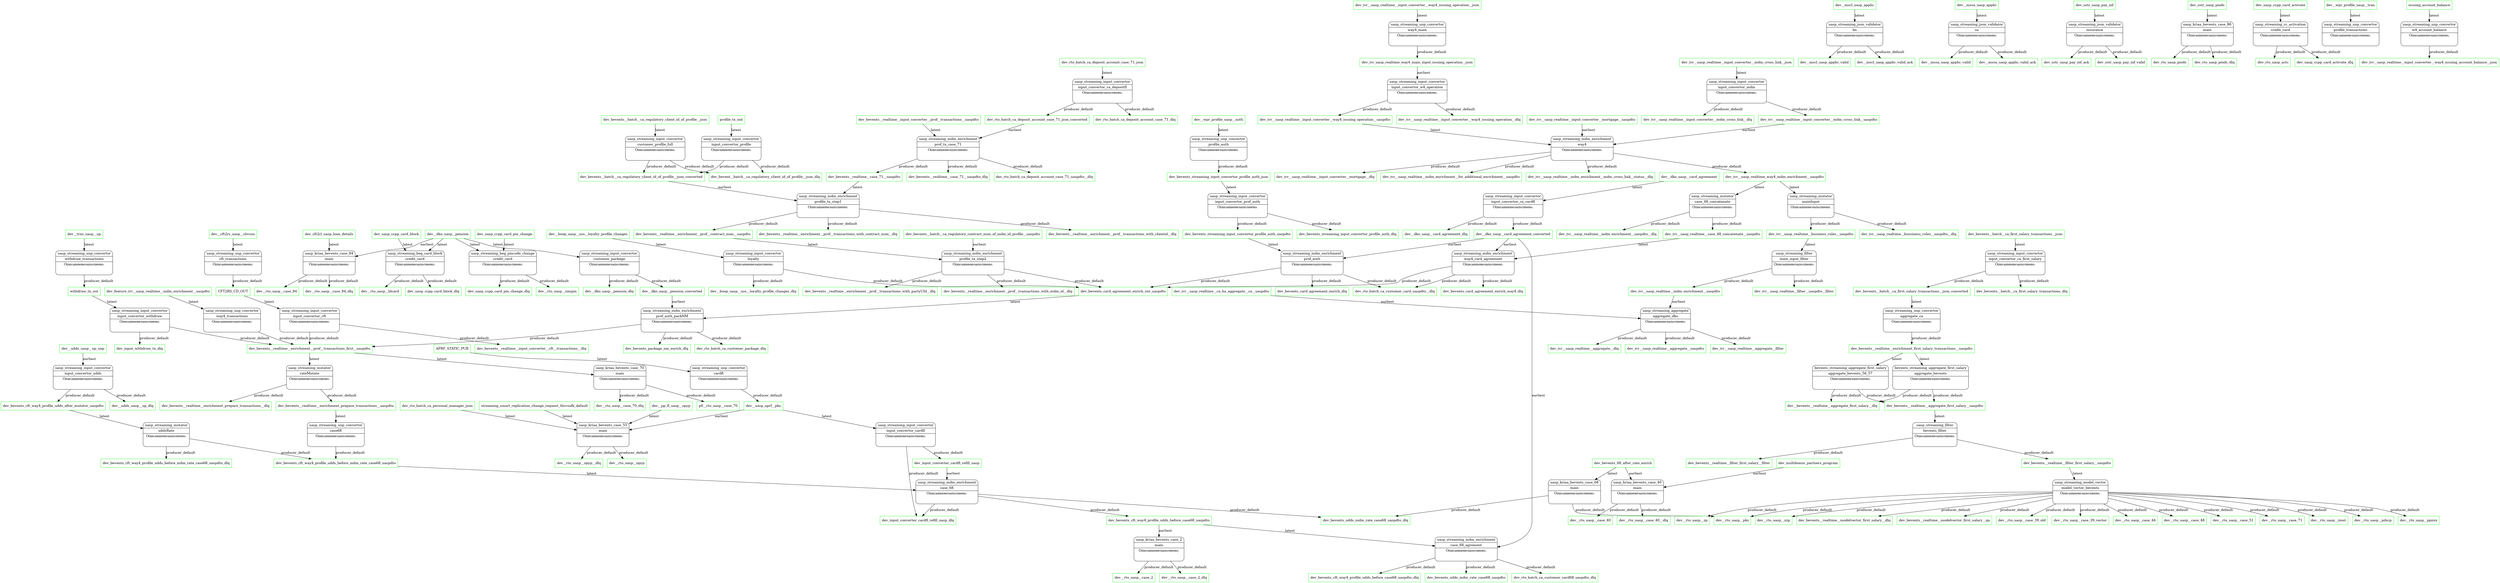 @startuml
digraph dfd{
	node[shape=record]

APRF_STATIC_PUB [label="APRF_STATIC_PUB" shape=box color=Green];
uasp_streaming_unp_convertor_cardfl [label="{<f0> uasp_streaming_unp_convertor |<f1> cardfl|<f2> Описание не заполнено.\n\n\n}" shape=Mrecord];
bevents_streaming_aggregate_first_salary_aggregate_bevents [label="{<f0> bevents_streaming_aggregate_first_salary |<f1> aggregate_bevents|<f2> Описание не заполнено.\n\n\n}" shape=Mrecord];
dev__bevents__realtime__aggregate_first_salary__dlq [label="dev__bevents__realtime__aggregate_first_salary__dlq" shape=box color=Green];
dev_bevents__realtime__aggregate_first_salary__uaspdto [label="dev_bevents__realtime__aggregate_first_salary__uaspdto" shape=box color=Green];
bevents_streaming_aggregate_first_salary_aggregate_bevents_56_57 [label="{<f0> bevents_streaming_aggregate_first_salary |<f1> aggregate_bevents_56_57|<f2> Описание не заполнено.\n\n\n}" shape=Mrecord];
CFT2RS_CD_OUT [label="CFT2RS_CD_OUT" shape=box color=Green];
uasp_streaming_input_convertor_input_convertor_cft [label="{<f0> uasp_streaming_input_convertor |<f1> input_convertor_cft|<f2> Описание не заполнено.\n\n\n}" shape=Mrecord];
dev_bevents_68_after_rate_enrich [label="dev_bevents_68_after_rate_enrich" shape=box color=Green];
uasp_kriaa_bevents_case_40_main [label="{<f0> uasp_kriaa_bevents_case_40 |<f1> main|<f2> Описание не заполнено.\n\n\n}" shape=Mrecord];
dev_bevents_68_after_rate_enrich [label="dev_bevents_68_after_rate_enrich" shape=box color=Green];
uasp_kriaa_bevents_case_68_main [label="{<f0> uasp_kriaa_bevents_case_68 |<f1> main|<f2> Описание не заполнено.\n\n\n}" shape=Mrecord];
dev_bevents__batch__ca_first_salary_transactions__json [label="dev_bevents__batch__ca_first_salary_transactions__json" shape=box color=Green];
uasp_streaming_input_convertor_input_convertor_ca_first_salary [label="{<f0> uasp_streaming_input_convertor |<f1> input_convertor_ca_first_salary|<f2> Описание не заполнено.\n\n\n}" shape=Mrecord];
dev_bevents__batch__ca_first_salary_transactions__json_converted [label="dev_bevents__batch__ca_first_salary_transactions__json_converted" shape=box color=Green];
uasp_streaming_unp_convertor_aggregate_ca [label="{<f0> uasp_streaming_unp_convertor |<f1> aggregate_ca|<f2> Описание не заполнено.\n\n\n}" shape=Mrecord];
dev_bevents__batch__ca_regulatory_client_id_of_profile__json [label="dev_bevents__batch__ca_regulatory_client_id_of_profile__json" shape=box color=Green];
uasp_streaming_input_convertor_customer_profile_full [label="{<f0> uasp_streaming_input_convertor |<f1> customer_profile_full|<f2> Описание не заполнено.\n\n\n}" shape=Mrecord];
dev_bevents__batch__ca_regulatory_client_id_of_profile__json_converted [label="dev_bevents__batch__ca_regulatory_client_id_of_profile__json_converted" shape=box color=Green];
uasp_streaming_mdm_enrichment_profile_tx_step1 [label="{<f0> uasp_streaming_mdm_enrichment |<f1> profile_tx_step1|<f2> Описание не заполнено.\n\n\n}" shape=Mrecord];
dev_bevents__batch__ca_regulatory_contract_num_of_mdm_id_profile__uaspdto [label="dev_bevents__batch__ca_regulatory_contract_num_of_mdm_id_profile__uaspdto" shape=box color=Green];
uasp_streaming_mdm_enrichment_profile_tx_step2 [label="{<f0> uasp_streaming_mdm_enrichment |<f1> profile_tx_step2|<f2> Описание не заполнено.\n\n\n}" shape=Mrecord];
dev_bevents_card_agreement_enrich_out_uaspdto [label="dev_bevents_card_agreement_enrich_out_uaspdto" shape=box color=Green];
uasp_streaming_mdm_enrichment_prof_auth_packNM [label="{<f0> uasp_streaming_mdm_enrichment |<f1> prof_auth_packNM|<f2> Описание не заполнено.\n\n\n}" shape=Mrecord];
dev_bevents_cft_way4_profile_udds_after_mutator_uaspdto [label="dev_bevents_cft_way4_profile_udds_after_mutator_uaspdto" shape=box color=Green];
uasp_streaming_mutator_uddsRate [label="{<f0> uasp_streaming_mutator |<f1> uddsRate|<f2> Описание не заполнено.\n\n\n}" shape=Mrecord];
dev_bevents_cft_way4_profile_udds_before_case68_uaspdto [label="dev_bevents_cft_way4_profile_udds_before_case68_uaspdto" shape=box color=Green];
uasp_kriaa_bevents_case_2_main [label="{<f0> uasp_kriaa_bevents_case_2 |<f1> main|<f2> Описание не заполнено.\n\n\n}" shape=Mrecord];
dev_bevents_cft_way4_profile_udds_before_case68_uaspdto [label="dev_bevents_cft_way4_profile_udds_before_case68_uaspdto" shape=box color=Green];
uasp_streaming_mdm_enrichment_case_68_agrement [label="{<f0> uasp_streaming_mdm_enrichment |<f1> case_68_agrement|<f2> Описание не заполнено.\n\n\n}" shape=Mrecord];
dev_bevents_cft_way4_profile_udds_before_mdm_rate_case68_uaspdto [label="dev_bevents_cft_way4_profile_udds_before_mdm_rate_case68_uaspdto" shape=box color=Green];
uasp_streaming_mdm_enrichment_case_68 [label="{<f0> uasp_streaming_mdm_enrichment |<f1> case_68|<f2> Описание не заполнено.\n\n\n}" shape=Mrecord];
dev_bevents__realtime__aggregate_first_salary__uaspdto [label="dev_bevents__realtime__aggregate_first_salary__uaspdto" shape=box color=Green];
uasp_streaming_filter_bevents_filter [label="{<f0> uasp_streaming_filter |<f1> bevents_filter|<f2> Описание не заполнено.\n\n\n}" shape=Mrecord];
dev_bevents__realtime__case_71__uaspdto [label="dev_bevents__realtime__case_71__uaspdto" shape=box color=Green];
dev_bevents__realtime__enrichment_first_salary_transactions__uaspdto [label="dev_bevents__realtime__enrichment_first_salary_transactions__uaspdto" shape=box color=Green];
dev_bevents__realtime__enrichment_prepare_transactions__uaspdto [label="dev_bevents__realtime__enrichment_prepare_transactions__uaspdto" shape=box color=Green];
uasp_streaming_unp_convertor_case68 [label="{<f0> uasp_streaming_unp_convertor |<f1> case68|<f2> Описание не заполнено.\n\n\n}" shape=Mrecord];
dev_bevents__realtime__enrichment__prof__contract_num__uaspdto [label="dev_bevents__realtime__enrichment__prof__contract_num__uaspdto" shape=box color=Green];
dev_bevents__realtime__enrichment__prof__transactions_first__uaspdto [label="dev_bevents__realtime__enrichment__prof__transactions_first__uaspdto" shape=box color=Green];
uasp_kriaa_bevents_case_70_main [label="{<f0> uasp_kriaa_bevents_case_70 |<f1> main|<f2> Описание не заполнено.\n\n\n}" shape=Mrecord];
uasp_streaming_mutator_rateMutate [label="{<f0> uasp_streaming_mutator |<f1> rateMutate|<f2> Описание не заполнено.\n\n\n}" shape=Mrecord];
dev_bevents__realtime__filter_first_salary__uaspdto [label="dev_bevents__realtime__filter_first_salary__uaspdto" shape=box color=Green];
uasp_streaming_model_vector_model_vector_bevents [label="{<f0> uasp_streaming_model_vector |<f1> model_vector_bevents|<f2> Описание не заполнено.\n\n\n}" shape=Mrecord];
dev_bevents__realtime__input_converter__prof__transactions__uaspdto [label="dev_bevents__realtime__input_converter__prof__transactions__uaspdto" shape=box color=Green];
uasp_streaming_mdm_enrichment_prof_tx_case_71 [label="{<f0> uasp_streaming_mdm_enrichment |<f1> prof_tx_case_71|<f2> Описание не заполнено.\n\n\n}" shape=Mrecord];
dev_bevents_streaming_input_convertor_profile_auth_json [label="dev_bevents_streaming_input_convertor_profile_auth_json" shape=box color=Green];
uasp_streaming_input_convertor_input_convertor_prof_auth [label="{<f0> uasp_streaming_input_convertor |<f1> input_convertor_prof_auth|<f2> Описание не заполнено.\n\n\n}" shape=Mrecord];
dev_bevents_streaming_input_convertor_profile_auth_uaspdto [label="dev_bevents_streaming_input_convertor_profile_auth_uaspdto" shape=box color=Green];
uasp_streaming_mdm_enrichment_prof_auth [label="{<f0> uasp_streaming_mdm_enrichment |<f1> prof_auth|<f2> Описание не заполнено.\n\n\n}" shape=Mrecord];
dev__boop_uasp__uss__loyalty_profile_changes [label="dev__boop_uasp__uss__loyalty_profile_changes" shape=box color=Green];
uasp_streaming_input_convertor_loyalty [label="{<f0> uasp_streaming_input_convertor |<f1> loyalty|<f2> Описание не заполнено.\n\n\n}" shape=Mrecord];
dev_cft2rl_uasp_loan_details [label="dev_cft2rl_uasp_loan_details" shape=box color=Green];
uasp_kriaa_bevents_case_84_main [label="{<f0> uasp_kriaa_bevents_case_84 |<f1> main|<f2> Описание не заполнено.\n\n\n}" shape=Mrecord];
dev__cft2rs_uasp__chvsns [label="dev__cft2rs_uasp__chvsns" shape=box color=Green];
uasp_streaming_unp_convertor_cft_transactions [label="{<f0> uasp_streaming_unp_convertor |<f1> cft_transactions|<f2> Описание не заполнено.\n\n\n}" shape=Mrecord];
dev__dko_uasp__card_agreement [label="dev__dko_uasp__card_agreement" shape=box color=Green];
uasp_streaming_input_convertor_input_convertor_ca_cardfl [label="{<f0> uasp_streaming_input_convertor |<f1> input_convertor_ca_cardfl|<f2> Описание не заполнено.\n\n\n}" shape=Mrecord];
dev__dko_uasp__card_agreement_converted [label="dev__dko_uasp__card_agreement_converted" shape=box color=Green];
uasp_streaming_mdm_enrichment_way4_card_agreement [label="{<f0> uasp_streaming_mdm_enrichment |<f1> way4_card_agreement|<f2> Описание не заполнено.\n\n\n}" shape=Mrecord];
dev__dko_uasp__pension [label="dev__dko_uasp__pension" shape=box color=Green];
dev__dko_uasp__pension [label="dev__dko_uasp__pension" shape=box color=Green];
uasp_streaming_beg_card_block_credit_card [label="{<f0> uasp_streaming_beg_card_block |<f1> credit_card|<f2> Описание не заполнено.\n\n\n}" shape=Mrecord];
uasp_streaming_beg_pincode_change_credit_card [label="{<f0> uasp_streaming_beg_pincode_change |<f1> credit_card|<f2> Описание не заполнено.\n\n\n}" shape=Mrecord];
uasp_streaming_input_convertor_customer_package [label="{<f0> uasp_streaming_input_convertor |<f1> customer_package|<f2> Описание не заполнено.\n\n\n}" shape=Mrecord];
dev__dko_uasp__pension_converted [label="dev__dko_uasp__pension_converted" shape=box color=Green];
dev_feature_ivr__uasp_realtime__mdm_enrichment__uaspdto [label="dev_feature_ivr__uasp_realtime__mdm_enrichment__uaspdto" shape=box color=Green];
uasp_streaming_unp_convertor_way4_transactions [label="{<f0> uasp_streaming_unp_convertor |<f1> way4_transactions|<f2> Описание не заполнено.\n\n\n}" shape=Mrecord];
dev_input_converter_cardfl_refill_uasp [label="dev_input_converter_cardfl_refill_uasp" shape=box color=Green];
dev_ivr__uasp_realtime__business_rules__uaspdto [label="dev_ivr__uasp_realtime__business_rules__uaspdto" shape=box color=Green];
uasp_streaming_filter_main_input_filter [label="{<f0> uasp_streaming_filter |<f1> main_input_filter|<f2> Описание не заполнено.\n\n\n}" shape=Mrecord];
dev_ivr__uasp_realtime__ca_ha_aggregate__ca__uaspdto [label="dev_ivr__uasp_realtime__ca_ha_aggregate__ca__uaspdto" shape=box color=Green];
uasp_streaming_aggregate_aggregate_dko [label="{<f0> uasp_streaming_aggregate |<f1> aggregate_dko|<f2> Описание не заполнено.\n\n\n}" shape=Mrecord];
dev_ivr__uasp_realtime__case_48_concatenate__uaspdto [label="dev_ivr__uasp_realtime__case_48_concatenate__uaspdto" shape=box color=Green];
dev_ivr__uasp_realtime__input_converter__mdm_cross_link__json [label="dev_ivr__uasp_realtime__input_converter__mdm_cross_link__json" shape=box color=Green];
uasp_streaming_input_convertor_input_convertor_mdm [label="{<f0> uasp_streaming_input_convertor |<f1> input_convertor_mdm|<f2> Описание не заполнено.\n\n\n}" shape=Mrecord];
dev_ivr__uasp_realtime__input_converter__mdm_cross_link__uaspdto [label="dev_ivr__uasp_realtime__input_converter__mdm_cross_link__uaspdto" shape=box color=Green];
uasp_streaming_mdm_enrichment_way4 [label="{<f0> uasp_streaming_mdm_enrichment |<f1> way4|<f2> Описание не заполнено.\n\n\n}" shape=Mrecord];
dev_ivr__uasp_realtime__input_converter__mortgage__uaspdto [label="dev_ivr__uasp_realtime__input_converter__mortgage__uaspdto" shape=box color=Green];
dev_ivr__uasp_realtime__input_converter__way4_issuing_operation__json [label="dev_ivr__uasp_realtime__input_converter__way4_issuing_operation__json" shape=box color=Green];
uasp_streaming_unp_convertor_way4_main [label="{<f0> uasp_streaming_unp_convertor |<f1> way4_main|<f2> Описание не заполнено.\n\n\n}" shape=Mrecord];
dev_ivr__uasp_realtime__input_converter__way4_issuing_operation__uaspdto [label="dev_ivr__uasp_realtime__input_converter__way4_issuing_operation__uaspdto" shape=box color=Green];
dev_ivr__uasp_realtime__mdm_enrichment__uaspdto [label="dev_ivr__uasp_realtime__mdm_enrichment__uaspdto" shape=box color=Green];
dev_ivr_uasp_realtime_way4_main_input_issuing_operation__json [label="dev_ivr_uasp_realtime_way4_main_input_issuing_operation__json" shape=box color=Green];
uasp_streaming_input_convertor_input_convertor_w4_operation [label="{<f0> uasp_streaming_input_convertor |<f1> input_convertor_w4_operation|<f2> Описание не заполнено.\n\n\n}" shape=Mrecord];
dev_ivr__uasp_realtime_way4_mdm_enrichment__uaspdto [label="dev_ivr__uasp_realtime_way4_mdm_enrichment__uaspdto" shape=box color=Green];
uasp_streaming_mutator_case_48_concatenate [label="{<f0> uasp_streaming_mutator |<f1> case_48_concatenate|<f2> Описание не заполнено.\n\n\n}" shape=Mrecord];
uasp_streaming_mutator_mainInput [label="{<f0> uasp_streaming_mutator |<f1> mainInput|<f2> Описание не заполнено.\n\n\n}" shape=Mrecord];
dev__mscl_uasp_applic [label="dev__mscl_uasp_applic" shape=box color=Green];
uasp_streaming_json_validator_kn [label="{<f0> uasp_streaming_json_validator |<f1> kn|<f2> Описание не заполнено.\n\n\n}" shape=Mrecord];
dev__mssa_uasp_applic [label="dev__mssa_uasp_applic" shape=box color=Green];
uasp_streaming_json_validator_uz [label="{<f0> uasp_streaming_json_validator |<f1> uz|<f2> Описание не заполнено.\n\n\n}" shape=Mrecord];
dev_multibonus_partners_program [label="dev_multibonus_partners_program" shape=box color=Green];
dev__pp_fl_uasp__opyp [label="dev__pp_fl_uasp__opyp" shape=box color=Green];
uasp_kriaa_bevents_case_55_main [label="{<f0> uasp_kriaa_bevents_case_55 |<f1> main|<f2> Описание не заполнено.\n\n\n}" shape=Mrecord];
dev_rto_batch_ca_deposit_account_case_71_json [label="dev_rto_batch_ca_deposit_account_case_71_json" shape=box color=Green];
uasp_streaming_input_convertor_input_convertor_ca_depositfl [label="{<f0> uasp_streaming_input_convertor |<f1> input_convertor_ca_depositfl|<f2> Описание не заполнено.\n\n\n}" shape=Mrecord];
dev_rto_batch_ca_deposit_account_case_71_json_converted [label="dev_rto_batch_ca_deposit_account_case_71_json_converted" shape=box color=Green];
dev_rto_batch_ca_personal_manager_json [label="dev_rto_batch_ca_personal_manager_json" shape=box color=Green];
dev_sstr_uasp_pay_inf [label="dev_sstr_uasp_pay_inf" shape=box color=Green];
uasp_streaming_json_validator_insurance [label="{<f0> uasp_streaming_json_validator |<f1> insurance|<f2> Описание не заполнено.\n\n\n}" shape=Mrecord];
dev_sstr_uasp_piods [label="dev_sstr_uasp_piods" shape=box color=Green];
uasp_kriaa_bevents_case_86_main [label="{<f0> uasp_kriaa_bevents_case_86 |<f1> main|<f2> Описание не заполнено.\n\n\n}" shape=Mrecord];
dev__trns_uasp__up [label="dev__trns_uasp__up" shape=box color=Green];
uasp_streaming_unp_convertor_withdraw_transactions [label="{<f0> uasp_streaming_unp_convertor |<f1> withdraw_transactions|<f2> Описание не заполнено.\n\n\n}" shape=Mrecord];
dev__uasp_aprf__pks [label="dev__uasp_aprf__pks" shape=box color=Green];
dev__uasp_aprf__pks [label="dev__uasp_aprf__pks" shape=box color=Green];
uasp_streaming_input_convertor_input_convertor_cardfl [label="{<f0> uasp_streaming_input_convertor |<f1> input_convertor_cardfl|<f2> Описание не заполнено.\n\n\n}" shape=Mrecord];
dev_uasp_ccpp_card_activate [label="dev_uasp_ccpp_card_activate" shape=box color=Green];
uasp_streaming_cc_activation_credit_card [label="{<f0> uasp_streaming_cc_activation |<f1> credit_card|<f2> Описание не заполнено.\n\n\n}" shape=Mrecord];
dev_uasp_ccpp_card_block [label="dev_uasp_ccpp_card_block" shape=box color=Green];
dev_uasp_ccpp_card_pin_change [label="dev_uasp_ccpp_card_pin_change" shape=box color=Green];
dev__udds_uasp__up_unp [label="dev__udds_uasp__up_unp" shape=box color=Green];
uasp_streaming_input_convertor_input_convertor_udds [label="{<f0> uasp_streaming_input_convertor |<f1> input_convertor_udds|<f2> Описание не заполнено.\n\n\n}" shape=Mrecord];
dev__wpr_profile_uasp__auth [label="dev__wpr_profile_uasp__auth" shape=box color=Green];
uasp_streaming_unp_convertor_profile_auth [label="{<f0> uasp_streaming_unp_convertor |<f1> profile_auth|<f2> Описание не заполнено.\n\n\n}" shape=Mrecord];
dev__wpr_profile_uasp__tran [label="dev__wpr_profile_uasp__tran" shape=box color=Green];
uasp_streaming_unp_convertor_profile_transactions [label="{<f0> uasp_streaming_unp_convertor |<f1> profile_transactions|<f2> Описание не заполнено.\n\n\n}" shape=Mrecord];
issuing_account_balance [label="issuing_account_balance" shape=box color=Green];
uasp_streaming_unp_convertor_w4_account_balance [label="{<f0> uasp_streaming_unp_convertor |<f1> w4_account_balance|<f2> Описание не заполнено.\n\n\n}" shape=Mrecord];
profile_tx_out [label="profile_tx_out" shape=box color=Green];
uasp_streaming_input_convertor_input_convertor_profile [label="{<f0> uasp_streaming_input_convertor |<f1> input_convertor_profile|<f2> Описание не заполнено.\n\n\n}" shape=Mrecord];
streaming_smart_replication_change_request_tbcvsofk_default [label="streaming_smart_replication_change_request_tbcvsofk_default" shape=box color=Green];
dev__rto_uasp__case_2 [label="dev__rto_uasp__case_2" shape=box color=Green];
dev__rto_uasp__case_2_dlq [label="dev__rto_uasp__case_2_dlq" shape=box color=Green];
dev__rto_uasp__case_40 [label="dev__rto_uasp__case_40" shape=box color=Green];
dev__rto_uasp__case_40__dlq [label="dev__rto_uasp__case_40__dlq" shape=box color=Green];
dev__rto_uasp__opyp [label="dev__rto_uasp__opyp" shape=box color=Green];
dev__rto_uasp__opyp__dlq [label="dev__rto_uasp__opyp__dlq" shape=box color=Green];
dev_bevents_udds_mdm_rate_case68_uaspdto_dlq [label="dev_bevents_udds_mdm_rate_case68_uaspdto_dlq" shape=box color=Green];
dev__rto_uasp__pks [label="dev__rto_uasp__pks" shape=box color=Green];
dev__rto_uasp__case_70_dlq [label="dev__rto_uasp__case_70_dlq" shape=box color=Green];
p0__rto_uasp__case_70 [label="p0__rto_uasp__case_70" shape=box color=Green];
dev__rto_uasp__case_84 [label="dev__rto_uasp__case_84" shape=box color=Green];
dev__rto_uasp__case_84_dlq [label="dev__rto_uasp__case_84_dlq" shape=box color=Green];
dev_rto_uasp_piods [label="dev_rto_uasp_piods" shape=box color=Green];
dev_rto_uasp_piods_dlq [label="dev_rto_uasp_piods_dlq" shape=box color=Green];
dev_ivr__uasp_realtime__aggregate__dlq [label="dev_ivr__uasp_realtime__aggregate__dlq" shape=box color=Green];
dev_ivr__uasp_realtime__aggregate__filter [label="dev_ivr__uasp_realtime__aggregate__filter" shape=box color=Green];
dev_ivr__uasp_realtime__aggregate__uaspdto [label="dev_ivr__uasp_realtime__aggregate__uaspdto" shape=box color=Green];
dev__rto_uasp__blcard [label="dev__rto_uasp__blcard" shape=box color=Green];
dev_uasp_ccpp_card_block_dlq [label="dev_uasp_ccpp_card_block_dlq" shape=box color=Green];
dev__rto_uasp__izmpin [label="dev__rto_uasp__izmpin" shape=box color=Green];
dev_uasp_ccpp_card_pin_change_dlq [label="dev_uasp_ccpp_card_pin_change_dlq" shape=box color=Green];
dev_rto_uasp_actc [label="dev_rto_uasp_actc" shape=box color=Green];
dev_uasp_ccpp_card_activate_dlq [label="dev_uasp_ccpp_card_activate_dlq" shape=box color=Green];
dev_bevents__realtime__filter_first_salary__filter [label="dev_bevents__realtime__filter_first_salary__filter" shape=box color=Green];
dev_bevents__realtime__filter_first_salary__uaspdto [label="dev_bevents__realtime__filter_first_salary__uaspdto" shape=box color=Green];
dev_ivr__uasp_realtime__filter__uaspdto__filter [label="dev_ivr__uasp_realtime__filter__uaspdto__filter" shape=box color=Green];
dev_ivr__uasp_realtime__mdm_enrichment__uaspdto [label="dev_ivr__uasp_realtime__mdm_enrichment__uaspdto" shape=box color=Green];
dev__dko_uasp__pension_converted [label="dev__dko_uasp__pension_converted" shape=box color=Green];
dev__dko_uasp__pension_dlq [label="dev__dko_uasp__pension_dlq" shape=box color=Green];
dev_bevent__batch__ca_regulatory_client_id_of_profile__json_dlq [label="dev_bevent__batch__ca_regulatory_client_id_of_profile__json_dlq" shape=box color=Green];
dev_bevents__batch__ca_regulatory_client_id_of_profile__json_converted [label="dev_bevents__batch__ca_regulatory_client_id_of_profile__json_converted" shape=box color=Green];
dev__dko_uasp__card_agreement_converted [label="dev__dko_uasp__card_agreement_converted" shape=box color=Green];
dev__dko_uasp__card_agreement_dlq [label="dev__dko_uasp__card_agreement_dlq" shape=box color=Green];
dev_rto_batch_ca_deposit_account_case_71_dlq [label="dev_rto_batch_ca_deposit_account_case_71_dlq" shape=box color=Green];
dev_rto_batch_ca_deposit_account_case_71_json_converted [label="dev_rto_batch_ca_deposit_account_case_71_json_converted" shape=box color=Green];
dev_bevents__batch__ca_first_salary_transactions_dlq [label="dev_bevents__batch__ca_first_salary_transactions_dlq" shape=box color=Green];
dev_bevents__batch__ca_first_salary_transactions__json_converted [label="dev_bevents__batch__ca_first_salary_transactions__json_converted" shape=box color=Green];
dev_input_converter_cardfl_refill_uasp [label="dev_input_converter_cardfl_refill_uasp" shape=box color=Green];
dev_input_converter_cardfl_refill_uasp_dlq [label="dev_input_converter_cardfl_refill_uasp_dlq" shape=box color=Green];
dev_bevents__realtime__enrichment__prof__transactions_first__uaspdto [label="dev_bevents__realtime__enrichment__prof__transactions_first__uaspdto" shape=box color=Green];
dev_bevents__realtime__input_converter__cft__transactions__dlq [label="dev_bevents__realtime__input_converter__cft__transactions__dlq" shape=box color=Green];
dev_ivr__uasp_realtime__input_converter__mdm_cross_link__dlq [label="dev_ivr__uasp_realtime__input_converter__mdm_cross_link__dlq" shape=box color=Green];
dev_ivr__uasp_realtime__input_converter__mdm_cross_link__uaspdto [label="dev_ivr__uasp_realtime__input_converter__mdm_cross_link__uaspdto" shape=box color=Green];
dev_bevents_streaming_input_convertor_profile_auth_dlq [label="dev_bevents_streaming_input_convertor_profile_auth_dlq" shape=box color=Green];
dev_bevents_streaming_input_convertor_profile_auth_uaspdto [label="dev_bevents_streaming_input_convertor_profile_auth_uaspdto" shape=box color=Green];
dev_bevents_cft_way4_profile_udds_after_mutator_uaspdto [label="dev_bevents_cft_way4_profile_udds_after_mutator_uaspdto" shape=box color=Green];
dev__udds_uasp__up_dlq [label="dev__udds_uasp__up_dlq" shape=box color=Green];
dev_ivr__uasp_realtime__input_converter__way4_issuing_operation__dlq [label="dev_ivr__uasp_realtime__input_converter__way4_issuing_operation__dlq" shape=box color=Green];
dev_ivr__uasp_realtime__input_converter__way4_issuing_operation__uaspdto [label="dev_ivr__uasp_realtime__input_converter__way4_issuing_operation__uaspdto" shape=box color=Green];
uasp_streaming_input_convertor_input_convertor_withdraw [label="{<f0> uasp_streaming_input_convertor |<f1> input_convertor_withdraw|<f2> Описание не заполнено.\n\n\n}" shape=Mrecord];
dev_input_withdraw_tx_dlq [label="dev_input_withdraw_tx_dlq" shape=box color=Green];
dev_bevents_card_agreement_enrich_out_uaspdto [label="dev_bevents_card_agreement_enrich_out_uaspdto" shape=box color=Green];
dev__boop_uasp__uss__loyalty_profile_changes_dlq [label="dev__boop_uasp__uss__loyalty_profile_changes_dlq" shape=box color=Green];
dev_sstr_uasp_pay_inf_ack [label="dev_sstr_uasp_pay_inf_ack" shape=box color=Green];
dev_sstr_uasp_pay_inf_valid [label="dev_sstr_uasp_pay_inf_valid" shape=box color=Green];
dev__mscl_uasp_applic_valid [label="dev__mscl_uasp_applic_valid" shape=box color=Green];
dev__mscl_uasp_applic_valid_ack [label="dev__mscl_uasp_applic_valid_ack" shape=box color=Green];
dev__mssa_uasp_applic_valid [label="dev__mssa_uasp_applic_valid" shape=box color=Green];
dev__mssa_uasp_applic_valid_ack [label="dev__mssa_uasp_applic_valid_ack" shape=box color=Green];
dev_bevents_cft_way4_profile_udds_before_case68_uaspdto [label="dev_bevents_cft_way4_profile_udds_before_case68_uaspdto" shape=box color=Green];
dev_bevents_cft_way4_profile_udds_before_case68_uaspdto_dlq [label="dev_bevents_cft_way4_profile_udds_before_case68_uaspdto_dlq" shape=box color=Green];
dev_bevents_udds_mdm_rate_case68_uaspdto [label="dev_bevents_udds_mdm_rate_case68_uaspdto" shape=box color=Green];
dev_rto_batch_ca_customer_card68_uaspdto_dlq [label="dev_rto_batch_ca_customer_card68_uaspdto_dlq" shape=box color=Green];
dev_bevents_card_agreement_enrich_dlq [label="dev_bevents_card_agreement_enrich_dlq" shape=box color=Green];
dev_rto_batch_ca_customer_card_uaspdto__dlq [label="dev_rto_batch_ca_customer_card_uaspdto__dlq" shape=box color=Green];
dev_bevents_package_nm_enrich_dlq [label="dev_bevents_package_nm_enrich_dlq" shape=box color=Green];
dev_rto_batch_ca_customer_package_dlq [label="dev_rto_batch_ca_customer_package_dlq" shape=box color=Green];
dev_bevents__realtime__enrichment__prof__contract_num__uaspdto [label="dev_bevents__realtime__enrichment__prof__contract_num__uaspdto" shape=box color=Green];
dev_bevents__realtime__enrichment__prof__transactions_with_clientid__dlq [label="dev_bevents__realtime__enrichment__prof__transactions_with_clientid__dlq" shape=box color=Green];
dev_bevents__realtime__enrichment__prof__transactions_with_contract_num__dlq [label="dev_bevents__realtime__enrichment__prof__transactions_with_contract_num__dlq" shape=box color=Green];
dev_bevents__realtime__enrichment__prof__transactions_with_mdm_id__dlq [label="dev_bevents__realtime__enrichment__prof__transactions_with_mdm_id__dlq" shape=box color=Green];
dev_bevents__realtime__enrichment__prof__transactions_with_partyUId__dlq [label="dev_bevents__realtime__enrichment__prof__transactions_with_partyUId__dlq" shape=box color=Green];
dev_bevents__realtime__case_71__uaspdto [label="dev_bevents__realtime__case_71__uaspdto" shape=box color=Green];
dev_bevents__realtime__case_71__uaspdto_dlq [label="dev_bevents__realtime__case_71__uaspdto_dlq" shape=box color=Green];
dev_rto_batch_ca_deposit_account_case_71_uaspdto__dlq [label="dev_rto_batch_ca_deposit_account_case_71_uaspdto__dlq" shape=box color=Green];
dev_ivr__uasp_realtime__input_converter__mortgage__dlq [label="dev_ivr__uasp_realtime__input_converter__mortgage__dlq" shape=box color=Green];
dev_ivr__uasp_realtime__mdm_enrichment__for_additional_enrichment__uaspdto [label="dev_ivr__uasp_realtime__mdm_enrichment__for_additional_enrichment__uaspdto" shape=box color=Green];
dev_ivr__uasp_realtime__mdm_enrichment__mdm_cross_link__status__dlq [label="dev_ivr__uasp_realtime__mdm_enrichment__mdm_cross_link__status__dlq" shape=box color=Green];
dev_ivr__uasp_realtime_way4_mdm_enrichment__uaspdto [label="dev_ivr__uasp_realtime_way4_mdm_enrichment__uaspdto" shape=box color=Green];
dev_bevents_card_agreement_enrich_way4_dlq [label="dev_bevents_card_agreement_enrich_way4_dlq" shape=box color=Green];
dev_bevents__realtime__modelvector_first_salary__dlq [label="dev_bevents__realtime__modelvector_first_salary__dlq" shape=box color=Green];
dev_bevents__realtime__modelvector_first_salary__qa [label="dev_bevents__realtime__modelvector_first_salary__qa" shape=box color=Green];
dev__rto_uasp__case_39_old [label="dev__rto_uasp__case_39_old" shape=box color=Green];
dev__rto_uasp__case_39_vector [label="dev__rto_uasp__case_39_vector" shape=box color=Green];
dev__rto_uasp__case_44 [label="dev__rto_uasp__case_44" shape=box color=Green];
dev__rto_uasp__case_48 [label="dev__rto_uasp__case_48" shape=box color=Green];
dev__rto_uasp__case_51 [label="dev__rto_uasp__case_51" shape=box color=Green];
dev__rto_uasp__case_71 [label="dev__rto_uasp__case_71" shape=box color=Green];
dev__rto_uasp__izost [label="dev__rto_uasp__izost" shape=box color=Green];
dev__rto_uasp__pdscp [label="dev__rto_uasp__pdscp" shape=box color=Green];
dev__rto_uasp__ppnsx [label="dev__rto_uasp__ppnsx" shape=box color=Green];
dev__rto_uasp__zp [label="dev__rto_uasp__zp" shape=box color=Green];
dev__rto_uasp__zzp [label="dev__rto_uasp__zzp" shape=box color=Green];
dev_ivr__uasp_realtime__case_48_concatenate__uaspdto [label="dev_ivr__uasp_realtime__case_48_concatenate__uaspdto" shape=box color=Green];
dev_ivr__uasp_realtime__mdm_enrichment__uaspdto__dlq [label="dev_ivr__uasp_realtime__mdm_enrichment__uaspdto__dlq" shape=box color=Green];
dev_ivr__uasp_realtime__business_rules__uaspdto [label="dev_ivr__uasp_realtime__business_rules__uaspdto" shape=box color=Green];
dev_ivr__uasp_realtime__bussiness_rules__uaspdto__dlq [label="dev_ivr__uasp_realtime__bussiness_rules__uaspdto__dlq" shape=box color=Green];
dev_bevents__realtime__enrichment_prepare_transactions__dlq [label="dev_bevents__realtime__enrichment_prepare_transactions__dlq" shape=box color=Green];
dev_bevents__realtime__enrichment_prepare_transactions__uaspdto [label="dev_bevents__realtime__enrichment_prepare_transactions__uaspdto" shape=box color=Green];
dev_bevents_cft_way4_profile_udds_before_mdm_rate_case68_uaspdto [label="dev_bevents_cft_way4_profile_udds_before_mdm_rate_case68_uaspdto" shape=box color=Green];
dev_bevents_cft_way4_profile_udds_before_mdm_rate_case68_uaspdto_dlq [label="dev_bevents_cft_way4_profile_udds_before_mdm_rate_case68_uaspdto_dlq" shape=box color=Green];
dev_bevents__realtime__enrichment_first_salary_transactions__uaspdto [label="dev_bevents__realtime__enrichment_first_salary_transactions__uaspdto" shape=box color=Green];
dev__uasp_aprf__pks [label="dev__uasp_aprf__pks" shape=box color=Green];
CFT2RS_CD_OUT [label="CFT2RS_CD_OUT" shape=box color=Green];
dev_bevents_streaming_input_convertor_profile_auth_json [label="dev_bevents_streaming_input_convertor_profile_auth_json" shape=box color=Green];
dev_ivr__uasp_realtime__input_converter__way4_issuing_account_balance__json [label="dev_ivr__uasp_realtime__input_converter__way4_issuing_account_balance__json" shape=box color=Green];
dev_ivr_uasp_realtime_way4_main_input_issuing_operation__json [label="dev_ivr_uasp_realtime_way4_main_input_issuing_operation__json" shape=box color=Green];
withdraw_tx_out [label="withdraw_tx_out" shape=box color=Green];
withdraw_tx_out [label="withdraw_tx_out" shape=box color=Green];
APRF_STATIC_PUB -> uasp_streaming_unp_convertor_cardfl[label="latest"]
bevents_streaming_aggregate_first_salary_aggregate_bevents -> dev__bevents__realtime__aggregate_first_salary__dlq[label="producer_default"]
bevents_streaming_aggregate_first_salary_aggregate_bevents -> dev_bevents__realtime__aggregate_first_salary__uaspdto[label="producer_default"]
bevents_streaming_aggregate_first_salary_aggregate_bevents_56_57 -> dev__bevents__realtime__aggregate_first_salary__dlq[label="producer_default"]
bevents_streaming_aggregate_first_salary_aggregate_bevents_56_57 -> dev_bevents__realtime__aggregate_first_salary__uaspdto[label="producer_default"]
CFT2RS_CD_OUT -> uasp_streaming_input_convertor_input_convertor_cft[label="latest"]
dev_bevents_68_after_rate_enrich -> uasp_kriaa_bevents_case_40_main[label="earliest"]
dev_bevents_68_after_rate_enrich -> uasp_kriaa_bevents_case_68_main[label="latest"]
dev_bevents__batch__ca_first_salary_transactions__json -> uasp_streaming_input_convertor_input_convertor_ca_first_salary[label="latest"]
dev_bevents__batch__ca_first_salary_transactions__json_converted -> uasp_streaming_unp_convertor_aggregate_ca[label="latest"]
dev_bevents__batch__ca_regulatory_client_id_of_profile__json -> uasp_streaming_input_convertor_customer_profile_full[label="latest"]
dev_bevents__batch__ca_regulatory_client_id_of_profile__json_converted -> uasp_streaming_mdm_enrichment_profile_tx_step1[label="earliest"]
dev_bevents__batch__ca_regulatory_contract_num_of_mdm_id_profile__uaspdto -> uasp_streaming_mdm_enrichment_profile_tx_step2[label="earliest"]
dev_bevents_card_agreement_enrich_out_uaspdto -> uasp_streaming_mdm_enrichment_prof_auth_packNM[label="latest"]
dev_bevents_cft_way4_profile_udds_after_mutator_uaspdto -> uasp_streaming_mutator_uddsRate[label="latest"]
dev_bevents_cft_way4_profile_udds_before_case68_uaspdto -> uasp_kriaa_bevents_case_2_main[label="earliest"]
dev_bevents_cft_way4_profile_udds_before_case68_uaspdto -> uasp_streaming_mdm_enrichment_case_68_agrement[label="latest"]
dev_bevents_cft_way4_profile_udds_before_mdm_rate_case68_uaspdto -> uasp_streaming_mdm_enrichment_case_68[label="latest"]
dev_bevents__realtime__aggregate_first_salary__uaspdto -> uasp_streaming_filter_bevents_filter[label="latest"]
dev_bevents__realtime__case_71__uaspdto -> uasp_streaming_mdm_enrichment_profile_tx_step1[label="latest"]
dev_bevents__realtime__enrichment_first_salary_transactions__uaspdto -> bevents_streaming_aggregate_first_salary_aggregate_bevents[label="latest"]
dev_bevents__realtime__enrichment_first_salary_transactions__uaspdto -> bevents_streaming_aggregate_first_salary_aggregate_bevents_56_57[label="latest"]
dev_bevents__realtime__enrichment_prepare_transactions__uaspdto -> uasp_streaming_unp_convertor_case68[label="latest"]
dev_bevents__realtime__enrichment__prof__contract_num__uaspdto -> uasp_streaming_mdm_enrichment_profile_tx_step2[label="latest"]
dev_bevents__realtime__enrichment__prof__transactions_first__uaspdto -> uasp_kriaa_bevents_case_70_main[label="latest"]
dev_bevents__realtime__enrichment__prof__transactions_first__uaspdto -> uasp_streaming_mutator_rateMutate[label="latest"]
dev_bevents__realtime__filter_first_salary__uaspdto -> uasp_streaming_model_vector_model_vector_bevents[label="latest"]
dev_bevents__realtime__input_converter__prof__transactions__uaspdto -> uasp_streaming_mdm_enrichment_prof_tx_case_71[label="latest"]
dev_bevents_streaming_input_convertor_profile_auth_json -> uasp_streaming_input_convertor_input_convertor_prof_auth[label="latest"]
dev_bevents_streaming_input_convertor_profile_auth_uaspdto -> uasp_streaming_mdm_enrichment_prof_auth[label="latest"]
dev__boop_uasp__uss__loyalty_profile_changes -> uasp_streaming_input_convertor_loyalty[label="latest"]
dev_cft2rl_uasp_loan_details -> uasp_kriaa_bevents_case_84_main[label="latest"]
dev__cft2rs_uasp__chvsns -> uasp_streaming_unp_convertor_cft_transactions[label="latest"]
dev__dko_uasp__card_agreement -> uasp_streaming_input_convertor_input_convertor_ca_cardfl[label="latest"]
dev__dko_uasp__card_agreement_converted -> uasp_streaming_mdm_enrichment_case_68_agrement[label="earliest"]
dev__dko_uasp__card_agreement_converted -> uasp_streaming_mdm_enrichment_prof_auth[label="earliest"]
dev__dko_uasp__card_agreement_converted -> uasp_streaming_mdm_enrichment_way4_card_agreement[label="earliest"]
dev__dko_uasp__pension -> uasp_kriaa_bevents_case_84_main[label="earliest"]
dev__dko_uasp__pension -> uasp_streaming_beg_card_block_credit_card[label="latest"]
dev__dko_uasp__pension -> uasp_streaming_beg_pincode_change_credit_card[label="latest"]
dev__dko_uasp__pension -> uasp_streaming_input_convertor_customer_package[label="latest"]
dev__dko_uasp__pension_converted -> uasp_streaming_mdm_enrichment_prof_auth_packNM[label="earliest"]
dev_feature_ivr__uasp_realtime__mdm_enrichment__uaspdto -> uasp_streaming_unp_convertor_way4_transactions[label="latest"]
dev_input_converter_cardfl_refill_uasp -> uasp_streaming_mdm_enrichment_case_68[label="earliest"]
dev_ivr__uasp_realtime__business_rules__uaspdto -> uasp_streaming_filter_main_input_filter[label="latest"]
dev_ivr__uasp_realtime__ca_ha_aggregate__ca__uaspdto -> uasp_streaming_aggregate_aggregate_dko[label="earliest"]
dev_ivr__uasp_realtime__case_48_concatenate__uaspdto -> uasp_streaming_mdm_enrichment_way4_card_agreement[label="latest"]
dev_ivr__uasp_realtime__input_converter__mdm_cross_link__json -> uasp_streaming_input_convertor_input_convertor_mdm[label="latest"]
dev_ivr__uasp_realtime__input_converter__mdm_cross_link__uaspdto -> uasp_streaming_mdm_enrichment_way4[label="earliest"]
dev_ivr__uasp_realtime__input_converter__mortgage__uaspdto -> uasp_streaming_mdm_enrichment_way4[label="earliest"]
dev_ivr__uasp_realtime__input_converter__way4_issuing_operation__json -> uasp_streaming_unp_convertor_way4_main[label="latest"]
dev_ivr__uasp_realtime__input_converter__way4_issuing_operation__uaspdto -> uasp_streaming_mdm_enrichment_way4[label="latest"]
dev_ivr__uasp_realtime__mdm_enrichment__uaspdto -> uasp_streaming_aggregate_aggregate_dko[label="earliest"]
dev_ivr_uasp_realtime_way4_main_input_issuing_operation__json -> uasp_streaming_input_convertor_input_convertor_w4_operation[label="earliest"]
dev_ivr__uasp_realtime_way4_mdm_enrichment__uaspdto -> uasp_streaming_mutator_case_48_concatenate[label="latest"]
dev_ivr__uasp_realtime_way4_mdm_enrichment__uaspdto -> uasp_streaming_mutator_mainInput[label="latest"]
dev__mscl_uasp_applic -> uasp_streaming_json_validator_kn[label="latest"]
dev__mssa_uasp_applic -> uasp_streaming_json_validator_uz[label="latest"]
dev_multibonus_partners_program -> uasp_kriaa_bevents_case_40_main[label="earliest"]
dev__pp_fl_uasp__opyp -> uasp_kriaa_bevents_case_55_main[label="latest"]
dev_rto_batch_ca_deposit_account_case_71_json -> uasp_streaming_input_convertor_input_convertor_ca_depositfl[label="latest"]
dev_rto_batch_ca_deposit_account_case_71_json_converted -> uasp_streaming_mdm_enrichment_prof_tx_case_71[label="earliest"]
dev_rto_batch_ca_personal_manager_json -> uasp_kriaa_bevents_case_55_main[label="latest"]
dev_sstr_uasp_pay_inf -> uasp_streaming_json_validator_insurance[label="latest"]
dev_sstr_uasp_piods -> uasp_kriaa_bevents_case_86_main[label="latest"]
dev__trns_uasp__up -> uasp_streaming_unp_convertor_withdraw_transactions[label="latest"]
dev__uasp_aprf__pks -> uasp_kriaa_bevents_case_55_main[label="earliest"]
dev__uasp_aprf__pks -> uasp_streaming_input_convertor_input_convertor_cardfl[label="latest"]
dev_uasp_ccpp_card_activate -> uasp_streaming_cc_activation_credit_card[label="latest"]
dev_uasp_ccpp_card_block -> uasp_streaming_beg_card_block_credit_card[label="latest"]
dev_uasp_ccpp_card_pin_change -> uasp_streaming_beg_pincode_change_credit_card[label="latest"]
dev__udds_uasp__up_unp -> uasp_streaming_input_convertor_input_convertor_udds[label="earliest"]
dev__wpr_profile_uasp__auth -> uasp_streaming_unp_convertor_profile_auth[label="latest"]
dev__wpr_profile_uasp__tran -> uasp_streaming_unp_convertor_profile_transactions[label="latest"]
issuing_account_balance -> uasp_streaming_unp_convertor_w4_account_balance[label="latest"]
profile_tx_out -> uasp_streaming_input_convertor_input_convertor_profile[label="latest"]
streaming_smart_replication_change_request_tbcvsofk_default -> uasp_kriaa_bevents_case_55_main[label="latest"]
uasp_kriaa_bevents_case_2_main -> dev__rto_uasp__case_2[label="producer_default"]
uasp_kriaa_bevents_case_2_main -> dev__rto_uasp__case_2_dlq[label="producer_default"]
uasp_kriaa_bevents_case_40_main -> dev__rto_uasp__case_40[label="producer_default"]
uasp_kriaa_bevents_case_40_main -> dev__rto_uasp__case_40__dlq[label="producer_default"]
uasp_kriaa_bevents_case_55_main -> dev__rto_uasp__opyp[label="producer_default"]
uasp_kriaa_bevents_case_55_main -> dev__rto_uasp__opyp__dlq[label="producer_default"]
uasp_kriaa_bevents_case_68_main -> dev_bevents_udds_mdm_rate_case68_uaspdto_dlq[label="producer_default"]
uasp_kriaa_bevents_case_68_main -> dev__rto_uasp__pks[label="producer_default"]
uasp_kriaa_bevents_case_70_main -> dev__rto_uasp__case_70_dlq[label="producer_default"]
uasp_kriaa_bevents_case_70_main -> p0__rto_uasp__case_70[label="producer_default"]
uasp_kriaa_bevents_case_84_main -> dev__rto_uasp__case_84[label="producer_default"]
uasp_kriaa_bevents_case_84_main -> dev__rto_uasp__case_84_dlq[label="producer_default"]
uasp_kriaa_bevents_case_86_main -> dev_rto_uasp_piods[label="producer_default"]
uasp_kriaa_bevents_case_86_main -> dev_rto_uasp_piods_dlq[label="producer_default"]
uasp_streaming_aggregate_aggregate_dko -> dev_ivr__uasp_realtime__aggregate__dlq[label="producer_default"]
uasp_streaming_aggregate_aggregate_dko -> dev_ivr__uasp_realtime__aggregate__filter[label="producer_default"]
uasp_streaming_aggregate_aggregate_dko -> dev_ivr__uasp_realtime__aggregate__uaspdto[label="producer_default"]
uasp_streaming_beg_card_block_credit_card -> dev__rto_uasp__blcard[label="producer_default"]
uasp_streaming_beg_card_block_credit_card -> dev_uasp_ccpp_card_block_dlq[label="producer_default"]
uasp_streaming_beg_pincode_change_credit_card -> dev__rto_uasp__izmpin[label="producer_default"]
uasp_streaming_beg_pincode_change_credit_card -> dev_uasp_ccpp_card_pin_change_dlq[label="producer_default"]
uasp_streaming_cc_activation_credit_card -> dev_rto_uasp_actc[label="producer_default"]
uasp_streaming_cc_activation_credit_card -> dev_uasp_ccpp_card_activate_dlq[label="producer_default"]
uasp_streaming_filter_bevents_filter -> dev_bevents__realtime__filter_first_salary__filter[label="producer_default"]
uasp_streaming_filter_bevents_filter -> dev_bevents__realtime__filter_first_salary__uaspdto[label="producer_default"]
uasp_streaming_filter_main_input_filter -> dev_ivr__uasp_realtime__filter__uaspdto__filter[label="producer_default"]
uasp_streaming_filter_main_input_filter -> dev_ivr__uasp_realtime__mdm_enrichment__uaspdto[label="producer_default"]
uasp_streaming_input_convertor_customer_package -> dev__dko_uasp__pension_converted[label="producer_default"]
uasp_streaming_input_convertor_customer_package -> dev__dko_uasp__pension_dlq[label="producer_default"]
uasp_streaming_input_convertor_customer_profile_full -> dev_bevent__batch__ca_regulatory_client_id_of_profile__json_dlq[label="producer_default"]
uasp_streaming_input_convertor_customer_profile_full -> dev_bevents__batch__ca_regulatory_client_id_of_profile__json_converted[label="producer_default"]
uasp_streaming_input_convertor_input_convertor_ca_cardfl -> dev__dko_uasp__card_agreement_converted[label="producer_default"]
uasp_streaming_input_convertor_input_convertor_ca_cardfl -> dev__dko_uasp__card_agreement_dlq[label="producer_default"]
uasp_streaming_input_convertor_input_convertor_ca_depositfl -> dev_rto_batch_ca_deposit_account_case_71_dlq[label="producer_default"]
uasp_streaming_input_convertor_input_convertor_ca_depositfl -> dev_rto_batch_ca_deposit_account_case_71_json_converted[label="producer_default"]
uasp_streaming_input_convertor_input_convertor_ca_first_salary -> dev_bevents__batch__ca_first_salary_transactions_dlq[label="producer_default"]
uasp_streaming_input_convertor_input_convertor_ca_first_salary -> dev_bevents__batch__ca_first_salary_transactions__json_converted[label="producer_default"]
uasp_streaming_input_convertor_input_convertor_cardfl -> dev_input_converter_cardfl_refill_uasp[label="producer_default"]
uasp_streaming_input_convertor_input_convertor_cardfl -> dev_input_converter_cardfl_refill_uasp_dlq[label="producer_default"]
uasp_streaming_input_convertor_input_convertor_cft -> dev_bevents__realtime__enrichment__prof__transactions_first__uaspdto[label="producer_default"]
uasp_streaming_input_convertor_input_convertor_cft -> dev_bevents__realtime__input_converter__cft__transactions__dlq[label="producer_default"]
uasp_streaming_input_convertor_input_convertor_mdm -> dev_ivr__uasp_realtime__input_converter__mdm_cross_link__dlq[label="producer_default"]
uasp_streaming_input_convertor_input_convertor_mdm -> dev_ivr__uasp_realtime__input_converter__mdm_cross_link__uaspdto[label="producer_default"]
uasp_streaming_input_convertor_input_convertor_prof_auth -> dev_bevents_streaming_input_convertor_profile_auth_dlq[label="producer_default"]
uasp_streaming_input_convertor_input_convertor_prof_auth -> dev_bevents_streaming_input_convertor_profile_auth_uaspdto[label="producer_default"]
uasp_streaming_input_convertor_input_convertor_profile -> dev_bevent__batch__ca_regulatory_client_id_of_profile__json_dlq[label="producer_default"]
uasp_streaming_input_convertor_input_convertor_profile -> dev_bevents__batch__ca_regulatory_client_id_of_profile__json_converted[label="producer_default"]
uasp_streaming_input_convertor_input_convertor_udds -> dev_bevents_cft_way4_profile_udds_after_mutator_uaspdto[label="producer_default"]
uasp_streaming_input_convertor_input_convertor_udds -> dev__udds_uasp__up_dlq[label="producer_default"]
uasp_streaming_input_convertor_input_convertor_w4_operation -> dev_ivr__uasp_realtime__input_converter__way4_issuing_operation__dlq[label="producer_default"]
uasp_streaming_input_convertor_input_convertor_w4_operation -> dev_ivr__uasp_realtime__input_converter__way4_issuing_operation__uaspdto[label="producer_default"]
uasp_streaming_input_convertor_input_convertor_withdraw -> dev_bevents__realtime__enrichment__prof__transactions_first__uaspdto[label="producer_default"]
uasp_streaming_input_convertor_input_convertor_withdraw -> dev_input_withdraw_tx_dlq[label="producer_default"]
uasp_streaming_input_convertor_loyalty -> dev_bevents_card_agreement_enrich_out_uaspdto[label="producer_default"]
uasp_streaming_input_convertor_loyalty -> dev__boop_uasp__uss__loyalty_profile_changes_dlq[label="producer_default"]
uasp_streaming_json_validator_insurance -> dev_sstr_uasp_pay_inf_ack[label="producer_default"]
uasp_streaming_json_validator_insurance -> dev_sstr_uasp_pay_inf_valid[label="producer_default"]
uasp_streaming_json_validator_kn -> dev__mscl_uasp_applic_valid[label="producer_default"]
uasp_streaming_json_validator_kn -> dev__mscl_uasp_applic_valid_ack[label="producer_default"]
uasp_streaming_json_validator_uz -> dev__mssa_uasp_applic_valid[label="producer_default"]
uasp_streaming_json_validator_uz -> dev__mssa_uasp_applic_valid_ack[label="producer_default"]
uasp_streaming_mdm_enrichment_case_68 -> dev_bevents_cft_way4_profile_udds_before_case68_uaspdto[label="producer_default"]
uasp_streaming_mdm_enrichment_case_68 -> dev_bevents_udds_mdm_rate_case68_uaspdto_dlq[label="producer_default"]
uasp_streaming_mdm_enrichment_case_68 -> dev_input_converter_cardfl_refill_uasp_dlq[label="producer_default"]
uasp_streaming_mdm_enrichment_case_68_agrement -> dev_bevents_cft_way4_profile_udds_before_case68_uaspdto_dlq[label="producer_default"]
uasp_streaming_mdm_enrichment_case_68_agrement -> dev_bevents_udds_mdm_rate_case68_uaspdto[label="producer_default"]
uasp_streaming_mdm_enrichment_case_68_agrement -> dev_rto_batch_ca_customer_card68_uaspdto_dlq[label="producer_default"]
uasp_streaming_mdm_enrichment_prof_auth -> dev_bevents_card_agreement_enrich_dlq[label="producer_default"]
uasp_streaming_mdm_enrichment_prof_auth -> dev_bevents_card_agreement_enrich_out_uaspdto[label="producer_default"]
uasp_streaming_mdm_enrichment_prof_auth -> dev_rto_batch_ca_customer_card_uaspdto__dlq[label="producer_default"]
uasp_streaming_mdm_enrichment_prof_auth_packNM -> dev_bevents_package_nm_enrich_dlq[label="producer_default"]
uasp_streaming_mdm_enrichment_prof_auth_packNM -> dev_bevents__realtime__enrichment__prof__transactions_first__uaspdto[label="producer_default"]
uasp_streaming_mdm_enrichment_prof_auth_packNM -> dev_rto_batch_ca_customer_package_dlq[label="producer_default"]
uasp_streaming_mdm_enrichment_profile_tx_step1 -> dev_bevents__realtime__enrichment__prof__contract_num__uaspdto[label="producer_default"]
uasp_streaming_mdm_enrichment_profile_tx_step1 -> dev_bevents__realtime__enrichment__prof__transactions_with_clientid__dlq[label="producer_default"]
uasp_streaming_mdm_enrichment_profile_tx_step1 -> dev_bevents__realtime__enrichment__prof__transactions_with_contract_num__dlq[label="producer_default"]
uasp_streaming_mdm_enrichment_profile_tx_step2 -> dev_bevents_card_agreement_enrich_out_uaspdto[label="producer_default"]
uasp_streaming_mdm_enrichment_profile_tx_step2 -> dev_bevents__realtime__enrichment__prof__transactions_with_mdm_id__dlq[label="producer_default"]
uasp_streaming_mdm_enrichment_profile_tx_step2 -> dev_bevents__realtime__enrichment__prof__transactions_with_partyUId__dlq[label="producer_default"]
uasp_streaming_mdm_enrichment_prof_tx_case_71 -> dev_bevents__realtime__case_71__uaspdto[label="producer_default"]
uasp_streaming_mdm_enrichment_prof_tx_case_71 -> dev_bevents__realtime__case_71__uaspdto_dlq[label="producer_default"]
uasp_streaming_mdm_enrichment_prof_tx_case_71 -> dev_rto_batch_ca_deposit_account_case_71_uaspdto__dlq[label="producer_default"]
uasp_streaming_mdm_enrichment_way4 -> dev_ivr__uasp_realtime__input_converter__mortgage__dlq[label="producer_default"]
uasp_streaming_mdm_enrichment_way4 -> dev_ivr__uasp_realtime__mdm_enrichment__for_additional_enrichment__uaspdto[label="producer_default"]
uasp_streaming_mdm_enrichment_way4 -> dev_ivr__uasp_realtime__mdm_enrichment__mdm_cross_link__status__dlq[label="producer_default"]
uasp_streaming_mdm_enrichment_way4 -> dev_ivr__uasp_realtime_way4_mdm_enrichment__uaspdto[label="producer_default"]
uasp_streaming_mdm_enrichment_way4_card_agreement -> dev_bevents_card_agreement_enrich_out_uaspdto[label="producer_default"]
uasp_streaming_mdm_enrichment_way4_card_agreement -> dev_bevents_card_agreement_enrich_way4_dlq[label="producer_default"]
uasp_streaming_mdm_enrichment_way4_card_agreement -> dev_rto_batch_ca_customer_card_uaspdto__dlq[label="producer_default"]
uasp_streaming_model_vector_model_vector_bevents -> dev_bevents__realtime__modelvector_first_salary__dlq[label="producer_default"]
uasp_streaming_model_vector_model_vector_bevents -> dev_bevents__realtime__modelvector_first_salary__qa[label="producer_default"]
uasp_streaming_model_vector_model_vector_bevents -> dev__rto_uasp__case_39_old[label="producer_default"]
uasp_streaming_model_vector_model_vector_bevents -> dev__rto_uasp__case_39_vector[label="producer_default"]
uasp_streaming_model_vector_model_vector_bevents -> dev__rto_uasp__case_44[label="producer_default"]
uasp_streaming_model_vector_model_vector_bevents -> dev__rto_uasp__case_48[label="producer_default"]
uasp_streaming_model_vector_model_vector_bevents -> dev__rto_uasp__case_51[label="producer_default"]
uasp_streaming_model_vector_model_vector_bevents -> dev__rto_uasp__case_71[label="producer_default"]
uasp_streaming_model_vector_model_vector_bevents -> dev__rto_uasp__izost[label="producer_default"]
uasp_streaming_model_vector_model_vector_bevents -> dev__rto_uasp__pdscp[label="producer_default"]
uasp_streaming_model_vector_model_vector_bevents -> dev__rto_uasp__pks[label="producer_default"]
uasp_streaming_model_vector_model_vector_bevents -> dev__rto_uasp__ppnsx[label="producer_default"]
uasp_streaming_model_vector_model_vector_bevents -> dev__rto_uasp__zp[label="producer_default"]
uasp_streaming_model_vector_model_vector_bevents -> dev__rto_uasp__zzp[label="producer_default"]
uasp_streaming_mutator_case_48_concatenate -> dev_ivr__uasp_realtime__case_48_concatenate__uaspdto[label="producer_default"]
uasp_streaming_mutator_case_48_concatenate -> dev_ivr__uasp_realtime__mdm_enrichment__uaspdto__dlq[label="producer_default"]
uasp_streaming_mutator_mainInput -> dev_ivr__uasp_realtime__business_rules__uaspdto[label="producer_default"]
uasp_streaming_mutator_mainInput -> dev_ivr__uasp_realtime__bussiness_rules__uaspdto__dlq[label="producer_default"]
uasp_streaming_mutator_rateMutate -> dev_bevents__realtime__enrichment_prepare_transactions__dlq[label="producer_default"]
uasp_streaming_mutator_rateMutate -> dev_bevents__realtime__enrichment_prepare_transactions__uaspdto[label="producer_default"]
uasp_streaming_mutator_uddsRate -> dev_bevents_cft_way4_profile_udds_before_mdm_rate_case68_uaspdto[label="producer_default"]
uasp_streaming_mutator_uddsRate -> dev_bevents_cft_way4_profile_udds_before_mdm_rate_case68_uaspdto_dlq[label="producer_default"]
uasp_streaming_unp_convertor_aggregate_ca -> dev_bevents__realtime__enrichment_first_salary_transactions__uaspdto[label="producer_default"]
uasp_streaming_unp_convertor_cardfl -> dev__uasp_aprf__pks[label="producer_default"]
uasp_streaming_unp_convertor_case68 -> dev_bevents_cft_way4_profile_udds_before_mdm_rate_case68_uaspdto[label="producer_default"]
uasp_streaming_unp_convertor_cft_transactions -> CFT2RS_CD_OUT[label="producer_default"]
uasp_streaming_unp_convertor_profile_auth -> dev_bevents_streaming_input_convertor_profile_auth_json[label="producer_default"]
uasp_streaming_unp_convertor_w4_account_balance -> dev_ivr__uasp_realtime__input_converter__way4_issuing_account_balance__json[label="producer_default"]
uasp_streaming_unp_convertor_way4_main -> dev_ivr_uasp_realtime_way4_main_input_issuing_operation__json[label="producer_default"]
uasp_streaming_unp_convertor_way4_transactions -> dev_bevents__realtime__enrichment__prof__transactions_first__uaspdto[label="producer_default"]
uasp_streaming_unp_convertor_withdraw_transactions -> withdraw_tx_out[label="producer_default"]
withdraw_tx_out -> uasp_streaming_input_convertor_input_convertor_withdraw[label="latest"]

}
@enduml